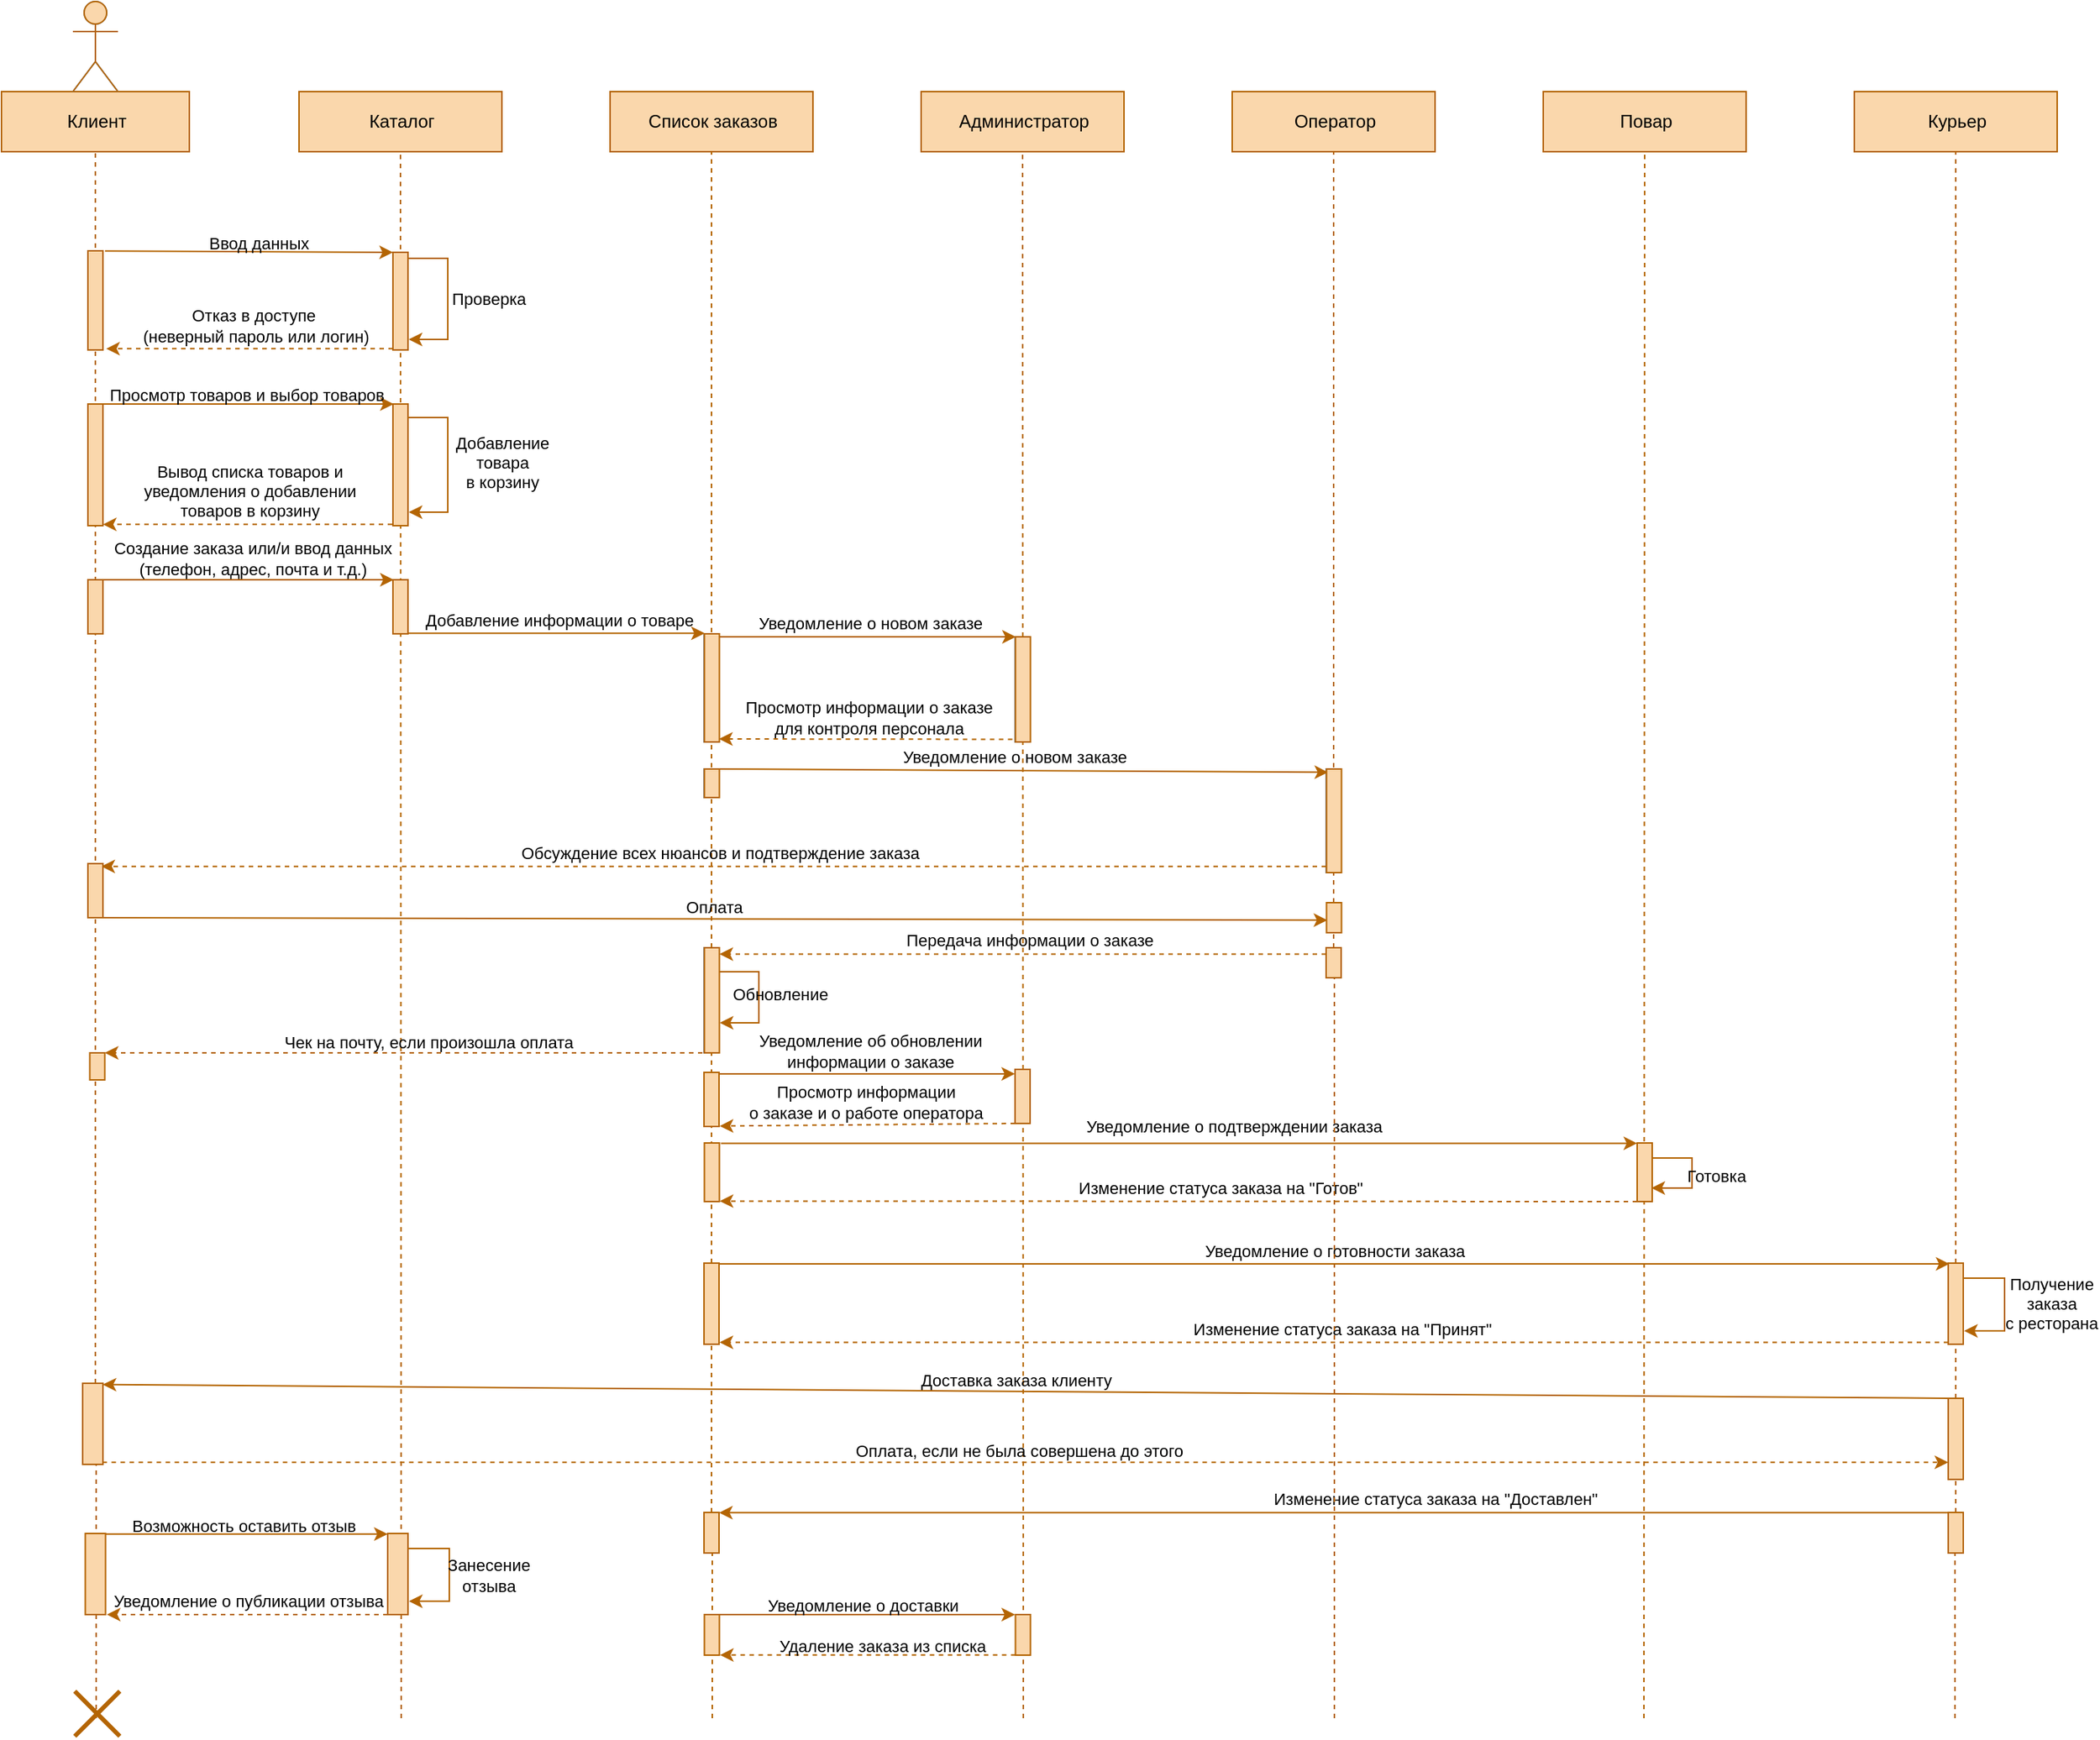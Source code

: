 <mxfile version="20.7.4" type="github">
  <diagram id="RHAZrWQLRDkT96S_gRnY" name="Диаграмма2 || Доставка Суши">
    <mxGraphModel dx="2004" dy="1154" grid="1" gridSize="10" guides="1" tooltips="1" connect="1" arrows="1" fold="1" page="0" pageScale="1" pageWidth="827" pageHeight="1169" math="0" shadow="0">
      <root>
        <mxCell id="0" />
        <mxCell id="1" parent="0" />
        <mxCell id="8JBFVGu5TRE_8UB1eVMB-9" value="" style="endArrow=none;dashed=1;html=1;strokeWidth=1;rounded=0;startArrow=none;fillColor=#fad7ac;strokeColor=#b46504;" edge="1" parent="1" target="-lnSjmOPSwvC8dsKI3XS-88">
          <mxGeometry width="50" height="50" relative="1" as="geometry">
            <mxPoint x="135" y="1143" as="sourcePoint" />
            <mxPoint x="134.509" y="100" as="targetPoint" />
          </mxGeometry>
        </mxCell>
        <mxCell id="8JBFVGu5TRE_8UB1eVMB-11" value="" style="endArrow=none;dashed=1;html=1;strokeWidth=1;rounded=0;startArrow=none;fillColor=#fad7ac;strokeColor=#b46504;" edge="1" parent="1" target="-lnSjmOPSwvC8dsKI3XS-112">
          <mxGeometry width="50" height="50" relative="1" as="geometry">
            <mxPoint x="545.0" y="1143" as="sourcePoint" />
            <mxPoint x="545.0" y="894" as="targetPoint" />
          </mxGeometry>
        </mxCell>
        <mxCell id="8JBFVGu5TRE_8UB1eVMB-4" value="" style="endArrow=none;dashed=1;html=1;strokeWidth=1;rounded=0;startArrow=none;fillColor=#fad7ac;strokeColor=#b46504;" edge="1" parent="1" source="-lnSjmOPSwvC8dsKI3XS-112" target="-lnSjmOPSwvC8dsKI3XS-79">
          <mxGeometry width="50" height="50" relative="1" as="geometry">
            <mxPoint x="545" y="1143" as="sourcePoint" />
            <mxPoint x="544.509" y="100" as="targetPoint" />
          </mxGeometry>
        </mxCell>
        <mxCell id="8JBFVGu5TRE_8UB1eVMB-5" value="" style="endArrow=none;dashed=1;html=1;strokeWidth=1;rounded=0;startArrow=none;fillColor=#fad7ac;strokeColor=#b46504;" edge="1" parent="1" source="-lnSjmOPSwvC8dsKI3XS-85" target="-lnSjmOPSwvC8dsKI3XS-80">
          <mxGeometry width="50" height="50" relative="1" as="geometry">
            <mxPoint x="1372.5" y="1044" as="sourcePoint" />
            <mxPoint x="1372.5" y="100" as="targetPoint" />
          </mxGeometry>
        </mxCell>
        <mxCell id="-lnSjmOPSwvC8dsKI3XS-1" value="Клиент" style="html=1;rounded=0;fillColor=#fad7ac;strokeColor=#b46504;" parent="1" vertex="1">
          <mxGeometry x="72" y="60" width="125" height="40" as="geometry" />
        </mxCell>
        <mxCell id="-lnSjmOPSwvC8dsKI3XS-2" value="" style="endArrow=none;dashed=1;html=1;strokeWidth=1;rounded=0;startArrow=none;fillColor=#fad7ac;strokeColor=#b46504;" parent="1" target="-lnSjmOPSwvC8dsKI3XS-1" edge="1" source="-lnSjmOPSwvC8dsKI3XS-88">
          <mxGeometry width="50" height="50" relative="1" as="geometry">
            <mxPoint x="135" y="1143" as="sourcePoint" />
            <mxPoint x="134.08" y="123" as="targetPoint" />
          </mxGeometry>
        </mxCell>
        <mxCell id="-lnSjmOPSwvC8dsKI3XS-3" value="" style="shape=umlActor;verticalLabelPosition=bottom;verticalAlign=top;html=1;rounded=0;fillColor=#dae8fc;strokeColor=#6c8ebf;" parent="1" vertex="1">
          <mxGeometry x="119.5" width="30" height="60" as="geometry" />
        </mxCell>
        <mxCell id="-lnSjmOPSwvC8dsKI3XS-4" value="Каталог" style="html=1;rounded=0;fillColor=#dae8fc;strokeColor=#6c8ebf;" parent="1" vertex="1">
          <mxGeometry x="270" y="60" width="135" height="40" as="geometry" />
        </mxCell>
        <mxCell id="-lnSjmOPSwvC8dsKI3XS-5" value="" style="endArrow=none;dashed=1;html=1;strokeWidth=1;rounded=0;startArrow=none;fillColor=#fad7ac;strokeColor=#b46504;" parent="1" target="-lnSjmOPSwvC8dsKI3XS-4" edge="1">
          <mxGeometry width="50" height="50" relative="1" as="geometry">
            <mxPoint x="338" y="1143" as="sourcePoint" />
            <mxPoint x="337.08" y="123" as="targetPoint" />
          </mxGeometry>
        </mxCell>
        <mxCell id="-lnSjmOPSwvC8dsKI3XS-6" value="" style="html=1;points=[];perimeter=orthogonalPerimeter;rounded=0;fillColor=#dae8fc;strokeColor=#6c8ebf;" parent="1" vertex="1">
          <mxGeometry x="129.5" y="166" width="10" height="66" as="geometry" />
        </mxCell>
        <mxCell id="-lnSjmOPSwvC8dsKI3XS-7" value="" style="endArrow=classic;html=1;rounded=0;exitX=1.133;exitY=0.002;exitDx=0;exitDy=0;exitPerimeter=0;fillColor=#fad7ac;strokeColor=#b46504;" parent="1" source="-lnSjmOPSwvC8dsKI3XS-6" target="-lnSjmOPSwvC8dsKI3XS-9" edge="1">
          <mxGeometry width="50" height="50" relative="1" as="geometry">
            <mxPoint x="189" y="187" as="sourcePoint" />
            <mxPoint x="315" y="187" as="targetPoint" />
          </mxGeometry>
        </mxCell>
        <mxCell id="-lnSjmOPSwvC8dsKI3XS-8" value="Ввод данных" style="edgeLabel;html=1;align=center;verticalAlign=middle;resizable=0;points=[];rounded=0;labelBackgroundColor=none;" parent="-lnSjmOPSwvC8dsKI3XS-7" vertex="1" connectable="0">
          <mxGeometry x="-0.217" relative="1" as="geometry">
            <mxPoint x="27" y="-6" as="offset" />
          </mxGeometry>
        </mxCell>
        <mxCell id="-lnSjmOPSwvC8dsKI3XS-9" value="" style="html=1;points=[];perimeter=orthogonalPerimeter;rounded=0;fillColor=#fad7ac;strokeColor=#b46504;" parent="1" vertex="1">
          <mxGeometry x="332.5" y="167" width="10" height="65" as="geometry" />
        </mxCell>
        <mxCell id="-lnSjmOPSwvC8dsKI3XS-10" value="" style="endArrow=classic;html=1;rounded=0;fillColor=#fad7ac;strokeColor=#b46504;dashed=1;entryX=1.217;entryY=0.987;entryDx=0;entryDy=0;entryPerimeter=0;" parent="1" source="-lnSjmOPSwvC8dsKI3XS-9" target="-lnSjmOPSwvC8dsKI3XS-6" edge="1">
          <mxGeometry width="50" height="50" relative="1" as="geometry">
            <mxPoint x="149.83" y="175.18" as="sourcePoint" />
            <mxPoint x="140" y="253" as="targetPoint" />
          </mxGeometry>
        </mxCell>
        <mxCell id="-lnSjmOPSwvC8dsKI3XS-11" value="Отказ в доступе&amp;nbsp;&lt;br&gt;(неверный пароль или логин)" style="edgeLabel;html=1;align=center;verticalAlign=middle;resizable=0;points=[];rounded=0;labelBackgroundColor=none;" parent="-lnSjmOPSwvC8dsKI3XS-10" vertex="1" connectable="0">
          <mxGeometry x="-0.217" relative="1" as="geometry">
            <mxPoint x="-17" y="-15" as="offset" />
          </mxGeometry>
        </mxCell>
        <mxCell id="-lnSjmOPSwvC8dsKI3XS-12" value="&lt;span style=&quot;color: rgba(0, 0, 0, 0); font-family: monospace; font-size: 0px; text-align: start;&quot;&gt;%3CmxGraphModel%3E%3Croot%3E%3CmxCell%20id%3D%220%22%2F%3E%3CmxCell%20id%3D%221%22%20parent%3D%220%22%2F%3E%3CmxCell%20id%3D%222%22%20value%3D%22%22%20style%3D%22html%3D1%3Bpoints%3D%5B%5D%3Bperimeter%3DorthogonalPerimeter%3B%22%20vertex%3D%221%22%20parent%3D%221%22%3E%3CmxGeometry%20x%3D%2275%22%20y%3D%22280%22%20width%3D%2210%22%20height%3D%2240%22%20as%3D%22geometry%22%2F%3E%3C%2FmxCell%3E%3C%2Froot%3E%3C%2FmxGraphModel%3E&lt;/span&gt;" style="html=1;points=[];perimeter=orthogonalPerimeter;rounded=0;fillColor=#dae8fc;strokeColor=#6c8ebf;" parent="1" vertex="1">
          <mxGeometry x="129.5" y="268" width="10" height="81" as="geometry" />
        </mxCell>
        <mxCell id="-lnSjmOPSwvC8dsKI3XS-13" value="" style="html=1;points=[];perimeter=orthogonalPerimeter;rounded=0;fillColor=#fad7ac;strokeColor=#b46504;" parent="1" vertex="1">
          <mxGeometry x="332.5" y="268" width="10" height="81" as="geometry" />
        </mxCell>
        <mxCell id="-lnSjmOPSwvC8dsKI3XS-14" value="" style="endArrow=classic;html=1;rounded=0;fillColor=#fad7ac;strokeColor=#b46504;" parent="1" edge="1">
          <mxGeometry width="50" height="50" relative="1" as="geometry">
            <mxPoint x="139.5" y="268" as="sourcePoint" />
            <mxPoint x="333" y="268" as="targetPoint" />
          </mxGeometry>
        </mxCell>
        <mxCell id="-lnSjmOPSwvC8dsKI3XS-15" value="Просмотр товаров и выбор товаров" style="edgeLabel;html=1;align=center;verticalAlign=middle;resizable=0;points=[];rounded=0;labelBackgroundColor=none;" parent="-lnSjmOPSwvC8dsKI3XS-14" vertex="1" connectable="0">
          <mxGeometry x="-0.217" relative="1" as="geometry">
            <mxPoint x="19" y="-6" as="offset" />
          </mxGeometry>
        </mxCell>
        <mxCell id="-lnSjmOPSwvC8dsKI3XS-16" value="" style="endArrow=classic;html=1;rounded=0;fillColor=#fad7ac;strokeColor=#b46504;dashed=1;" parent="1" edge="1">
          <mxGeometry width="50" height="50" relative="1" as="geometry">
            <mxPoint x="332" y="348.17" as="sourcePoint" />
            <mxPoint x="139.5" y="348.17" as="targetPoint" />
          </mxGeometry>
        </mxCell>
        <mxCell id="-lnSjmOPSwvC8dsKI3XS-17" value="Вывод списка товаров и &lt;br&gt;уведомления о добавлении &lt;br&gt;товаров в корзину" style="edgeLabel;html=1;align=center;verticalAlign=middle;resizable=0;points=[];rounded=0;labelBackgroundColor=none;" parent="-lnSjmOPSwvC8dsKI3XS-16" vertex="1" connectable="0">
          <mxGeometry x="-0.217" relative="1" as="geometry">
            <mxPoint x="-20" y="-22" as="offset" />
          </mxGeometry>
        </mxCell>
        <mxCell id="-lnSjmOPSwvC8dsKI3XS-18" value="Список заказов" style="html=1;rounded=0;fillColor=#fad7ac;strokeColor=#b46504;" parent="1" vertex="1">
          <mxGeometry x="477" y="60" width="135" height="40" as="geometry" />
        </mxCell>
        <mxCell id="-lnSjmOPSwvC8dsKI3XS-19" value="" style="endArrow=none;dashed=1;html=1;strokeWidth=1;rounded=0;startArrow=none;fillColor=#fad7ac;strokeColor=#b46504;" parent="1" target="-lnSjmOPSwvC8dsKI3XS-18" edge="1" source="-lnSjmOPSwvC8dsKI3XS-79">
          <mxGeometry width="50" height="50" relative="1" as="geometry">
            <mxPoint x="545" y="1143" as="sourcePoint" />
            <mxPoint x="544.08" y="123" as="targetPoint" />
          </mxGeometry>
        </mxCell>
        <mxCell id="-lnSjmOPSwvC8dsKI3XS-20" value="" style="endArrow=classic;html=1;rounded=0;fillColor=#fad7ac;strokeColor=#b46504;edgeStyle=orthogonalEdgeStyle;entryX=1.054;entryY=0.89;entryDx=0;entryDy=0;entryPerimeter=0;" parent="1" source="-lnSjmOPSwvC8dsKI3XS-13" target="-lnSjmOPSwvC8dsKI3XS-13" edge="1">
          <mxGeometry width="50" height="50" relative="1" as="geometry">
            <mxPoint x="149.83" y="175.18" as="sourcePoint" />
            <mxPoint x="351" y="340" as="targetPoint" />
            <Array as="points">
              <mxPoint x="369" y="277" />
              <mxPoint x="369" y="340" />
              <mxPoint x="343" y="340" />
            </Array>
          </mxGeometry>
        </mxCell>
        <mxCell id="-lnSjmOPSwvC8dsKI3XS-21" value="Добавление &lt;br&gt;товара &lt;br&gt;в корзину" style="edgeLabel;html=1;align=center;verticalAlign=middle;resizable=0;points=[];rounded=0;labelBackgroundColor=none;" parent="-lnSjmOPSwvC8dsKI3XS-20" vertex="1" connectable="0">
          <mxGeometry x="-0.217" relative="1" as="geometry">
            <mxPoint x="36" y="11" as="offset" />
          </mxGeometry>
        </mxCell>
        <mxCell id="-lnSjmOPSwvC8dsKI3XS-22" value="Оператор" style="html=1;rounded=0;fillColor=#fad7ac;strokeColor=#b46504;" parent="1" vertex="1">
          <mxGeometry x="891" y="60" width="135" height="40" as="geometry" />
        </mxCell>
        <mxCell id="-lnSjmOPSwvC8dsKI3XS-23" value="Администратор" style="html=1;rounded=0;fillColor=#fad7ac;strokeColor=#b46504;" parent="1" vertex="1">
          <mxGeometry x="684" y="60" width="135" height="40" as="geometry" />
        </mxCell>
        <mxCell id="-lnSjmOPSwvC8dsKI3XS-24" value="" style="endArrow=none;dashed=1;html=1;strokeWidth=1;rounded=0;startArrow=none;fillColor=#fad7ac;strokeColor=#b46504;" parent="1" target="-lnSjmOPSwvC8dsKI3XS-23" edge="1">
          <mxGeometry width="50" height="50" relative="1" as="geometry">
            <mxPoint x="752" y="1143" as="sourcePoint" />
            <mxPoint x="751.08" y="123" as="targetPoint" />
          </mxGeometry>
        </mxCell>
        <mxCell id="-lnSjmOPSwvC8dsKI3XS-25" value="" style="html=1;points=[];perimeter=orthogonalPerimeter;rounded=0;fillColor=#fad7ac;strokeColor=#b46504;" parent="1" vertex="1">
          <mxGeometry x="129.5" y="385" width="10" height="36" as="geometry" />
        </mxCell>
        <mxCell id="-lnSjmOPSwvC8dsKI3XS-26" value="" style="html=1;points=[];perimeter=orthogonalPerimeter;rounded=0;fillColor=#fad7ac;strokeColor=#b46504;" parent="1" vertex="1">
          <mxGeometry x="332.5" y="385" width="10" height="36" as="geometry" />
        </mxCell>
        <mxCell id="-lnSjmOPSwvC8dsKI3XS-27" value="" style="endArrow=classic;html=1;rounded=0;fillColor=#fad7ac;strokeColor=#b46504;" parent="1" edge="1">
          <mxGeometry width="50" height="50" relative="1" as="geometry">
            <mxPoint x="139.5" y="385" as="sourcePoint" />
            <mxPoint x="333" y="385" as="targetPoint" />
          </mxGeometry>
        </mxCell>
        <mxCell id="-lnSjmOPSwvC8dsKI3XS-28" value="Создание заказа или/и ввод данных&lt;br&gt;(телефон, адрес, почта и т.д.)" style="edgeLabel;html=1;align=center;verticalAlign=middle;resizable=0;points=[];rounded=0;labelBackgroundColor=none;" parent="-lnSjmOPSwvC8dsKI3XS-27" vertex="1" connectable="0">
          <mxGeometry x="-0.217" relative="1" as="geometry">
            <mxPoint x="23" y="-14" as="offset" />
          </mxGeometry>
        </mxCell>
        <mxCell id="-lnSjmOPSwvC8dsKI3XS-29" value="" style="html=1;points=[];perimeter=orthogonalPerimeter;rounded=0;fillColor=#dae8fc;strokeColor=#6c8ebf;" parent="1" vertex="1">
          <mxGeometry x="539.5" y="421" width="10" height="72" as="geometry" />
        </mxCell>
        <mxCell id="-lnSjmOPSwvC8dsKI3XS-30" value="" style="endArrow=classic;html=1;rounded=0;fillColor=#fad7ac;strokeColor=#b46504;" parent="1" edge="1">
          <mxGeometry width="50" height="50" relative="1" as="geometry">
            <mxPoint x="342.5" y="420.66" as="sourcePoint" />
            <mxPoint x="540" y="420.66" as="targetPoint" />
          </mxGeometry>
        </mxCell>
        <mxCell id="-lnSjmOPSwvC8dsKI3XS-31" value="Добавление информации о товаре" style="edgeLabel;html=1;align=center;verticalAlign=middle;resizable=0;points=[];rounded=0;labelBackgroundColor=none;" parent="-lnSjmOPSwvC8dsKI3XS-30" vertex="1" connectable="0">
          <mxGeometry x="-0.217" relative="1" as="geometry">
            <mxPoint x="23" y="-9" as="offset" />
          </mxGeometry>
        </mxCell>
        <mxCell id="-lnSjmOPSwvC8dsKI3XS-32" value="" style="html=1;points=[];perimeter=orthogonalPerimeter;rounded=0;fillColor=#dae8fc;strokeColor=#6c8ebf;" parent="1" vertex="1">
          <mxGeometry x="746.5" y="423" width="10" height="70" as="geometry" />
        </mxCell>
        <mxCell id="-lnSjmOPSwvC8dsKI3XS-33" value="" style="endArrow=classic;html=1;rounded=0;fillColor=#fad7ac;strokeColor=#b46504;" parent="1" edge="1">
          <mxGeometry width="50" height="50" relative="1" as="geometry">
            <mxPoint x="549.5" y="423.0" as="sourcePoint" />
            <mxPoint x="747" y="423.0" as="targetPoint" />
          </mxGeometry>
        </mxCell>
        <mxCell id="-lnSjmOPSwvC8dsKI3XS-34" value="Уведомление о новом заказе" style="edgeLabel;html=1;align=center;verticalAlign=middle;resizable=0;points=[];rounded=0;labelBackgroundColor=none;" parent="-lnSjmOPSwvC8dsKI3XS-33" vertex="1" connectable="0">
          <mxGeometry x="-0.217" relative="1" as="geometry">
            <mxPoint x="23" y="-9" as="offset" />
          </mxGeometry>
        </mxCell>
        <mxCell id="-lnSjmOPSwvC8dsKI3XS-35" value="" style="endArrow=none;dashed=1;html=1;strokeWidth=1;rounded=0;startArrow=none;fillColor=#fad7ac;strokeColor=#b46504;" parent="1" target="-lnSjmOPSwvC8dsKI3XS-22" edge="1" source="8JBFVGu5TRE_8UB1eVMB-1">
          <mxGeometry width="50" height="50" relative="1" as="geometry">
            <mxPoint x="959" y="1143" as="sourcePoint" />
            <mxPoint x="958.16" y="123" as="targetPoint" />
          </mxGeometry>
        </mxCell>
        <mxCell id="-lnSjmOPSwvC8dsKI3XS-36" value="" style="html=1;points=[];perimeter=orthogonalPerimeter;rounded=0;fillColor=#dae8fc;strokeColor=#6c8ebf;" parent="1" vertex="1">
          <mxGeometry x="539.5" y="511" width="10" height="19" as="geometry" />
        </mxCell>
        <mxCell id="-lnSjmOPSwvC8dsKI3XS-37" value="" style="html=1;points=[];perimeter=orthogonalPerimeter;rounded=0;fillColor=#dae8fc;strokeColor=#6c8ebf;" parent="1" vertex="1">
          <mxGeometry x="953.5" y="511" width="10" height="69" as="geometry" />
        </mxCell>
        <mxCell id="-lnSjmOPSwvC8dsKI3XS-38" value="" style="endArrow=classic;html=1;rounded=0;fillColor=#fad7ac;strokeColor=#b46504;entryX=0.136;entryY=0.032;entryDx=0;entryDy=0;entryPerimeter=0;" parent="1" target="-lnSjmOPSwvC8dsKI3XS-37" edge="1">
          <mxGeometry width="50" height="50" relative="1" as="geometry">
            <mxPoint x="549.5" y="511" as="sourcePoint" />
            <mxPoint x="747" y="511" as="targetPoint" />
          </mxGeometry>
        </mxCell>
        <mxCell id="-lnSjmOPSwvC8dsKI3XS-39" value="Уведомление о новом заказе" style="edgeLabel;html=1;align=center;verticalAlign=middle;resizable=0;points=[];rounded=0;labelBackgroundColor=none;" parent="-lnSjmOPSwvC8dsKI3XS-38" vertex="1" connectable="0">
          <mxGeometry x="-0.217" relative="1" as="geometry">
            <mxPoint x="38" y="-9" as="offset" />
          </mxGeometry>
        </mxCell>
        <mxCell id="-lnSjmOPSwvC8dsKI3XS-40" value="" style="endArrow=classic;html=1;rounded=0;fillColor=#fad7ac;strokeColor=#b46504;entryX=0.898;entryY=0.051;entryDx=0;entryDy=0;entryPerimeter=0;dashed=1;" parent="1" source="-lnSjmOPSwvC8dsKI3XS-37" target="-lnSjmOPSwvC8dsKI3XS-42" edge="1">
          <mxGeometry width="50" height="50" relative="1" as="geometry">
            <mxPoint x="945" y="601" as="sourcePoint" />
            <mxPoint x="558" y="610" as="targetPoint" />
          </mxGeometry>
        </mxCell>
        <mxCell id="-lnSjmOPSwvC8dsKI3XS-41" value="Обсуждение всех нюансов и подтверждение заказа" style="edgeLabel;html=1;align=center;verticalAlign=middle;resizable=0;points=[];rounded=0;labelBackgroundColor=none;" parent="-lnSjmOPSwvC8dsKI3XS-40" vertex="1" connectable="0">
          <mxGeometry x="-0.217" relative="1" as="geometry">
            <mxPoint x="-85" y="-9" as="offset" />
          </mxGeometry>
        </mxCell>
        <mxCell id="-lnSjmOPSwvC8dsKI3XS-42" value="" style="html=1;points=[];perimeter=orthogonalPerimeter;rounded=0;fillColor=#fad7ac;strokeColor=#b46504;" parent="1" vertex="1">
          <mxGeometry x="129.5" y="574" width="10" height="36" as="geometry" />
        </mxCell>
        <mxCell id="-lnSjmOPSwvC8dsKI3XS-46" value="" style="endArrow=classic;html=1;rounded=0;fillColor=#fad7ac;strokeColor=#b46504;entryX=0.08;entryY=0.054;entryDx=0;entryDy=0;entryPerimeter=0;" parent="1" source="-lnSjmOPSwvC8dsKI3XS-42" edge="1">
          <mxGeometry width="50" height="50" relative="1" as="geometry">
            <mxPoint x="707.02" y="690.996" as="sourcePoint" />
            <mxPoint x="954.3" y="611.62" as="targetPoint" />
          </mxGeometry>
        </mxCell>
        <mxCell id="-lnSjmOPSwvC8dsKI3XS-47" value="Оплата" style="edgeLabel;html=1;align=center;verticalAlign=middle;resizable=0;points=[];rounded=0;labelBackgroundColor=none;" parent="-lnSjmOPSwvC8dsKI3XS-46" vertex="1" connectable="0">
          <mxGeometry x="-0.217" relative="1" as="geometry">
            <mxPoint x="87" y="-8" as="offset" />
          </mxGeometry>
        </mxCell>
        <mxCell id="-lnSjmOPSwvC8dsKI3XS-49" value="" style="endArrow=classic;html=1;rounded=0;fillColor=#ffe6cc;strokeColor=#B46504;entryX=1.031;entryY=0.06;entryDx=0;entryDy=0;entryPerimeter=0;dashed=1;" parent="1" source="8JBFVGu5TRE_8UB1eVMB-1" target="-lnSjmOPSwvC8dsKI3XS-51" edge="1">
          <mxGeometry width="50" height="50" relative="1" as="geometry">
            <mxPoint x="953.5" y="634.2" as="sourcePoint" />
            <mxPoint x="138.48" y="627.996" as="targetPoint" />
          </mxGeometry>
        </mxCell>
        <mxCell id="-lnSjmOPSwvC8dsKI3XS-50" value="Передача информации о заказе" style="edgeLabel;html=1;align=center;verticalAlign=middle;resizable=0;points=[];rounded=0;labelBackgroundColor=none;" parent="-lnSjmOPSwvC8dsKI3XS-49" vertex="1" connectable="0">
          <mxGeometry x="-0.217" relative="1" as="geometry">
            <mxPoint x="-40" y="-9" as="offset" />
          </mxGeometry>
        </mxCell>
        <mxCell id="-lnSjmOPSwvC8dsKI3XS-51" value="" style="html=1;points=[];perimeter=orthogonalPerimeter;rounded=0;fillColor=#dae8fc;strokeColor=#6c8ebf;" parent="1" vertex="1">
          <mxGeometry x="539.5" y="630" width="10" height="70" as="geometry" />
        </mxCell>
        <mxCell id="-lnSjmOPSwvC8dsKI3XS-52" value="" style="endArrow=classic;html=1;rounded=0;fillColor=#fad7ac;strokeColor=#b46504;dashed=1;exitX=-0.176;exitY=1.007;exitDx=0;exitDy=0;exitPerimeter=0;" parent="1" edge="1">
          <mxGeometry width="50" height="50" relative="1" as="geometry">
            <mxPoint x="744.74" y="491.252" as="sourcePoint" />
            <mxPoint x="549.5" y="491" as="targetPoint" />
          </mxGeometry>
        </mxCell>
        <mxCell id="-lnSjmOPSwvC8dsKI3XS-53" value="Просмотр информации о заказе&lt;br&gt;для контроля персонала" style="edgeLabel;html=1;align=center;verticalAlign=middle;resizable=0;points=[];rounded=0;labelBackgroundColor=none;" parent="-lnSjmOPSwvC8dsKI3XS-52" vertex="1" connectable="0">
          <mxGeometry x="-0.217" relative="1" as="geometry">
            <mxPoint x="-19" y="-14" as="offset" />
          </mxGeometry>
        </mxCell>
        <mxCell id="-lnSjmOPSwvC8dsKI3XS-54" value="Повар" style="html=1;rounded=0;fillColor=#fad7ac;strokeColor=#b46504;" parent="1" vertex="1">
          <mxGeometry x="1098" y="60" width="135" height="40" as="geometry" />
        </mxCell>
        <mxCell id="-lnSjmOPSwvC8dsKI3XS-55" value="Курьер" style="html=1;rounded=0;fillColor=#fad7ac;strokeColor=#b46504;" parent="1" vertex="1">
          <mxGeometry x="1305" y="60" width="135" height="40" as="geometry" />
        </mxCell>
        <mxCell id="-lnSjmOPSwvC8dsKI3XS-56" value="" style="html=1;points=[];perimeter=orthogonalPerimeter;rounded=0;fillColor=#fad7ac;strokeColor=#b46504;" parent="1" vertex="1">
          <mxGeometry x="130.75" y="700" width="10" height="18" as="geometry" />
        </mxCell>
        <mxCell id="-lnSjmOPSwvC8dsKI3XS-57" value="" style="endArrow=classic;html=1;rounded=0;fillColor=#fad7ac;strokeColor=#b46504;exitX=0.5;exitY=1;exitDx=0;exitDy=0;exitPerimeter=0;dashed=1;" parent="1" source="-lnSjmOPSwvC8dsKI3XS-51" target="-lnSjmOPSwvC8dsKI3XS-56" edge="1">
          <mxGeometry width="50" height="50" relative="1" as="geometry">
            <mxPoint x="333" y="655" as="sourcePoint" />
            <mxPoint x="147.48" y="584.836" as="targetPoint" />
            <Array as="points" />
          </mxGeometry>
        </mxCell>
        <mxCell id="-lnSjmOPSwvC8dsKI3XS-58" value="Чек на почту, если произошла оплата" style="edgeLabel;html=1;align=center;verticalAlign=middle;resizable=0;points=[];rounded=0;labelBackgroundColor=none;" parent="-lnSjmOPSwvC8dsKI3XS-57" vertex="1" connectable="0">
          <mxGeometry x="-0.217" relative="1" as="geometry">
            <mxPoint x="-31" y="-7" as="offset" />
          </mxGeometry>
        </mxCell>
        <mxCell id="-lnSjmOPSwvC8dsKI3XS-59" value="" style="html=1;points=[];perimeter=orthogonalPerimeter;rounded=0;fillColor=#fad7ac;strokeColor=#b46504;" parent="1" vertex="1">
          <mxGeometry x="746.5" y="711" width="10" height="36" as="geometry" />
        </mxCell>
        <mxCell id="-lnSjmOPSwvC8dsKI3XS-60" value="" style="html=1;points=[];perimeter=orthogonalPerimeter;rounded=0;fillColor=#fad7ac;strokeColor=#b46504;" parent="1" vertex="1">
          <mxGeometry x="539.5" y="713" width="10" height="36" as="geometry" />
        </mxCell>
        <mxCell id="-lnSjmOPSwvC8dsKI3XS-61" value="" style="endArrow=classic;html=1;rounded=0;fillColor=#fad7ac;strokeColor=#b46504;entryX=1.046;entryY=0.992;entryDx=0;entryDy=0;entryPerimeter=0;dashed=1;" parent="1" source="-lnSjmOPSwvC8dsKI3XS-59" target="-lnSjmOPSwvC8dsKI3XS-60" edge="1">
          <mxGeometry width="50" height="50" relative="1" as="geometry">
            <mxPoint x="962.5" y="639.664" as="sourcePoint" />
            <mxPoint x="559.83" y="639.664" as="targetPoint" />
          </mxGeometry>
        </mxCell>
        <mxCell id="-lnSjmOPSwvC8dsKI3XS-62" value="Просмотр информации &lt;br&gt;о заказе и о работе оператора" style="edgeLabel;html=1;align=center;verticalAlign=middle;resizable=0;points=[];rounded=0;labelBackgroundColor=none;" parent="-lnSjmOPSwvC8dsKI3XS-61" vertex="1" connectable="0">
          <mxGeometry x="-0.217" relative="1" as="geometry">
            <mxPoint x="-23" y="-15" as="offset" />
          </mxGeometry>
        </mxCell>
        <mxCell id="-lnSjmOPSwvC8dsKI3XS-63" value="" style="endArrow=classic;html=1;rounded=0;fillColor=#fad7ac;strokeColor=#b46504;exitX=1.046;exitY=0.027;exitDx=0;exitDy=0;exitPerimeter=0;" parent="1" source="-lnSjmOPSwvC8dsKI3XS-60" target="-lnSjmOPSwvC8dsKI3XS-59" edge="1">
          <mxGeometry width="50" height="50" relative="1" as="geometry">
            <mxPoint x="567" y="682" as="sourcePoint" />
            <mxPoint x="747.0" y="682" as="targetPoint" />
          </mxGeometry>
        </mxCell>
        <mxCell id="-lnSjmOPSwvC8dsKI3XS-64" value="Уведомление об обновлении &lt;br&gt;информации о заказе" style="edgeLabel;html=1;align=center;verticalAlign=middle;resizable=0;points=[];rounded=0;labelBackgroundColor=none;" parent="-lnSjmOPSwvC8dsKI3XS-63" vertex="1" connectable="0">
          <mxGeometry x="-0.217" relative="1" as="geometry">
            <mxPoint x="23" y="-15" as="offset" />
          </mxGeometry>
        </mxCell>
        <mxCell id="-lnSjmOPSwvC8dsKI3XS-65" value="" style="html=1;points=[];perimeter=orthogonalPerimeter;rounded=0;fillColor=#fad7ac;strokeColor=#b46504;" parent="1" vertex="1">
          <mxGeometry x="539.75" y="760" width="10" height="39" as="geometry" />
        </mxCell>
        <mxCell id="-lnSjmOPSwvC8dsKI3XS-66" value="" style="endArrow=none;dashed=1;html=1;strokeWidth=1;rounded=0;startArrow=none;fillColor=#fad7ac;strokeColor=#b46504;" parent="1" target="-lnSjmOPSwvC8dsKI3XS-54" edge="1">
          <mxGeometry width="50" height="50" relative="1" as="geometry">
            <mxPoint x="1165" y="1143" as="sourcePoint" />
            <mxPoint x="1164.91" y="123" as="targetPoint" />
          </mxGeometry>
        </mxCell>
        <mxCell id="-lnSjmOPSwvC8dsKI3XS-67" value="" style="endArrow=none;dashed=1;html=1;strokeWidth=1;rounded=0;startArrow=none;fillColor=#fad7ac;strokeColor=#b46504;" parent="1" source="-lnSjmOPSwvC8dsKI3XS-80" target="-lnSjmOPSwvC8dsKI3XS-55" edge="1">
          <mxGeometry width="50" height="50" relative="1" as="geometry">
            <mxPoint x="1372" y="1143" as="sourcePoint" />
            <mxPoint x="1371.91" y="123" as="targetPoint" />
          </mxGeometry>
        </mxCell>
        <mxCell id="-lnSjmOPSwvC8dsKI3XS-68" value="" style="html=1;points=[];perimeter=orthogonalPerimeter;rounded=0;fillColor=#fad7ac;strokeColor=#b46504;" parent="1" vertex="1">
          <mxGeometry x="1160.5" y="760" width="10" height="39" as="geometry" />
        </mxCell>
        <mxCell id="-lnSjmOPSwvC8dsKI3XS-69" value="" style="endArrow=classic;html=1;rounded=0;fillColor=#fad7ac;strokeColor=#b46504;exitX=1.1;exitY=0.005;exitDx=0;exitDy=0;exitPerimeter=0;" parent="1" source="-lnSjmOPSwvC8dsKI3XS-65" target="-lnSjmOPSwvC8dsKI3XS-68" edge="1">
          <mxGeometry width="50" height="50" relative="1" as="geometry">
            <mxPoint x="846.0" y="736.002" as="sourcePoint" />
            <mxPoint x="1042.54" y="736.002" as="targetPoint" />
          </mxGeometry>
        </mxCell>
        <mxCell id="-lnSjmOPSwvC8dsKI3XS-70" value="Уведомление о подтверждении заказа" style="edgeLabel;html=1;align=center;verticalAlign=middle;resizable=0;points=[];rounded=0;labelBackgroundColor=none;" parent="-lnSjmOPSwvC8dsKI3XS-69" vertex="1" connectable="0">
          <mxGeometry x="-0.217" relative="1" as="geometry">
            <mxPoint x="102" y="-11" as="offset" />
          </mxGeometry>
        </mxCell>
        <mxCell id="-lnSjmOPSwvC8dsKI3XS-71" value="" style="endArrow=classic;html=1;rounded=0;fillColor=#fad7ac;strokeColor=#b46504;edgeStyle=orthogonalEdgeStyle;" parent="1" edge="1">
          <mxGeometry width="50" height="50" relative="1" as="geometry">
            <mxPoint x="1170" y="770" as="sourcePoint" />
            <mxPoint x="1170" y="790" as="targetPoint" />
            <Array as="points">
              <mxPoint x="1170" y="770" />
              <mxPoint x="1197" y="770" />
              <mxPoint x="1197" y="790" />
            </Array>
          </mxGeometry>
        </mxCell>
        <mxCell id="-lnSjmOPSwvC8dsKI3XS-72" value="Готовка" style="edgeLabel;html=1;align=center;verticalAlign=middle;resizable=0;points=[];rounded=0;labelBackgroundColor=none;" parent="-lnSjmOPSwvC8dsKI3XS-71" vertex="1" connectable="0">
          <mxGeometry x="-0.217" relative="1" as="geometry">
            <mxPoint x="16" y="10" as="offset" />
          </mxGeometry>
        </mxCell>
        <mxCell id="-lnSjmOPSwvC8dsKI3XS-73" value="" style="endArrow=classic;html=1;rounded=0;fillColor=#fad7ac;strokeColor=#b46504;entryX=1.023;entryY=0.992;entryDx=0;entryDy=0;entryPerimeter=0;dashed=1;" parent="1" target="-lnSjmOPSwvC8dsKI3XS-65" edge="1">
          <mxGeometry width="50" height="50" relative="1" as="geometry">
            <mxPoint x="1160.5" y="799.002" as="sourcePoint" />
            <mxPoint x="963.96" y="799.002" as="targetPoint" />
          </mxGeometry>
        </mxCell>
        <mxCell id="-lnSjmOPSwvC8dsKI3XS-74" value="Изменение статуса заказа на &quot;Готов&quot;" style="edgeLabel;html=1;align=center;verticalAlign=middle;resizable=0;points=[];rounded=0;labelBackgroundColor=none;" parent="-lnSjmOPSwvC8dsKI3XS-73" vertex="1" connectable="0">
          <mxGeometry x="-0.217" relative="1" as="geometry">
            <mxPoint x="-39" y="-9" as="offset" />
          </mxGeometry>
        </mxCell>
        <mxCell id="-lnSjmOPSwvC8dsKI3XS-81" value="" style="endArrow=classic;html=1;rounded=0;fillColor=#fad7ac;strokeColor=#b46504;entryX=0.083;entryY=0.009;entryDx=0;entryDy=0;entryPerimeter=0;" parent="1" source="-lnSjmOPSwvC8dsKI3XS-79" target="-lnSjmOPSwvC8dsKI3XS-80" edge="1">
          <mxGeometry width="50" height="50" relative="1" as="geometry">
            <mxPoint x="549.5" y="880" as="sourcePoint" />
            <mxPoint x="954.86" y="881.152" as="targetPoint" />
          </mxGeometry>
        </mxCell>
        <mxCell id="-lnSjmOPSwvC8dsKI3XS-82" value="Уведомление о готовности заказа" style="edgeLabel;html=1;align=center;verticalAlign=middle;resizable=0;points=[];rounded=0;labelBackgroundColor=none;" parent="-lnSjmOPSwvC8dsKI3XS-81" vertex="1" connectable="0">
          <mxGeometry x="-0.217" relative="1" as="geometry">
            <mxPoint x="89" y="-9" as="offset" />
          </mxGeometry>
        </mxCell>
        <mxCell id="-lnSjmOPSwvC8dsKI3XS-83" value="" style="endArrow=classic;html=1;rounded=0;fillColor=#fad7ac;strokeColor=#b46504;entryX=1.038;entryY=0.976;entryDx=0;entryDy=0;entryPerimeter=0;dashed=1;" parent="1" source="-lnSjmOPSwvC8dsKI3XS-80" target="-lnSjmOPSwvC8dsKI3XS-79" edge="1">
          <mxGeometry width="50" height="50" relative="1" as="geometry">
            <mxPoint x="1367.27" y="915.332" as="sourcePoint" />
            <mxPoint x="963.5" y="914.826" as="targetPoint" />
          </mxGeometry>
        </mxCell>
        <mxCell id="-lnSjmOPSwvC8dsKI3XS-84" value="Изменение статуса заказа на &quot;Принят&quot;" style="edgeLabel;html=1;align=center;verticalAlign=middle;resizable=0;points=[];rounded=0;labelBackgroundColor=none;" parent="-lnSjmOPSwvC8dsKI3XS-83" vertex="1" connectable="0">
          <mxGeometry x="-0.217" relative="1" as="geometry">
            <mxPoint x="-84" y="-9" as="offset" />
          </mxGeometry>
        </mxCell>
        <mxCell id="-lnSjmOPSwvC8dsKI3XS-86" value="" style="endArrow=classic;html=1;rounded=0;fillColor=#fad7ac;strokeColor=#b46504;entryX=0.989;entryY=0.016;entryDx=0;entryDy=0;entryPerimeter=0;" parent="1" source="-lnSjmOPSwvC8dsKI3XS-85" target="-lnSjmOPSwvC8dsKI3XS-88" edge="1">
          <mxGeometry width="50" height="50" relative="1" as="geometry">
            <mxPoint x="1367.5" y="943.002" as="sourcePoint" />
            <mxPoint x="153" y="943" as="targetPoint" />
          </mxGeometry>
        </mxCell>
        <mxCell id="-lnSjmOPSwvC8dsKI3XS-87" value="Доставка заказа клиенту" style="edgeLabel;html=1;align=center;verticalAlign=middle;resizable=0;points=[];rounded=0;labelBackgroundColor=none;" parent="-lnSjmOPSwvC8dsKI3XS-86" vertex="1" connectable="0">
          <mxGeometry x="-0.217" relative="1" as="geometry">
            <mxPoint x="-140" y="-9" as="offset" />
          </mxGeometry>
        </mxCell>
        <mxCell id="-lnSjmOPSwvC8dsKI3XS-89" value="" style="endArrow=classic;html=1;rounded=0;fillColor=#fad7ac;strokeColor=#b46504;edgeStyle=orthogonalEdgeStyle;entryX=1.057;entryY=0.835;entryDx=0;entryDy=0;entryPerimeter=0;" parent="1" target="-lnSjmOPSwvC8dsKI3XS-80" edge="1">
          <mxGeometry width="50" height="50" relative="1" as="geometry">
            <mxPoint x="1380" y="850" as="sourcePoint" />
            <mxPoint x="1377.5" y="929.5" as="targetPoint" />
            <Array as="points">
              <mxPoint x="1378" y="850" />
              <mxPoint x="1405" y="850" />
              <mxPoint x="1405" y="885" />
            </Array>
          </mxGeometry>
        </mxCell>
        <mxCell id="-lnSjmOPSwvC8dsKI3XS-90" value="Получение &lt;br&gt;заказа &lt;br&gt;с ресторана" style="edgeLabel;html=1;align=center;verticalAlign=middle;resizable=0;points=[];rounded=0;labelBackgroundColor=none;" parent="-lnSjmOPSwvC8dsKI3XS-89" vertex="1" connectable="0">
          <mxGeometry x="-0.217" relative="1" as="geometry">
            <mxPoint x="31" y="10" as="offset" />
          </mxGeometry>
        </mxCell>
        <mxCell id="-lnSjmOPSwvC8dsKI3XS-91" value="" style="endArrow=classic;html=1;rounded=0;fillColor=#fad7ac;strokeColor=#b46504;dashed=1;exitX=0.978;exitY=0.975;exitDx=0;exitDy=0;exitPerimeter=0;" parent="1" source="-lnSjmOPSwvC8dsKI3XS-88" target="-lnSjmOPSwvC8dsKI3XS-85" edge="1">
          <mxGeometry width="50" height="50" relative="1" as="geometry">
            <mxPoint x="148.5" y="1013.568" as="sourcePoint" />
            <mxPoint x="962.62" y="1013.568" as="targetPoint" />
          </mxGeometry>
        </mxCell>
        <mxCell id="-lnSjmOPSwvC8dsKI3XS-92" value="Оплата, если не была совершена до этого" style="edgeLabel;html=1;align=center;verticalAlign=middle;resizable=0;points=[];rounded=0;labelBackgroundColor=none;" parent="-lnSjmOPSwvC8dsKI3XS-91" vertex="1" connectable="0">
          <mxGeometry x="-0.217" relative="1" as="geometry">
            <mxPoint x="129" y="-8" as="offset" />
          </mxGeometry>
        </mxCell>
        <mxCell id="-lnSjmOPSwvC8dsKI3XS-93" value="" style="html=1;points=[];perimeter=orthogonalPerimeter;rounded=0;fillColor=#fad7ac;strokeColor=#b46504;" parent="1" vertex="1">
          <mxGeometry x="127.75" y="1020" width="13.5" height="54" as="geometry" />
        </mxCell>
        <mxCell id="-lnSjmOPSwvC8dsKI3XS-94" value="" style="html=1;points=[];perimeter=orthogonalPerimeter;rounded=0;fillColor=#fad7ac;strokeColor=#b46504;" parent="1" vertex="1">
          <mxGeometry x="329" y="1020" width="13.5" height="54" as="geometry" />
        </mxCell>
        <mxCell id="-lnSjmOPSwvC8dsKI3XS-95" value="" style="endArrow=classic;html=1;rounded=0;fillColor=#fad7ac;strokeColor=#b46504;entryX=-0.001;entryY=0.008;entryDx=0;entryDy=0;entryPerimeter=0;" parent="1" source="-lnSjmOPSwvC8dsKI3XS-93" target="-lnSjmOPSwvC8dsKI3XS-94" edge="1">
          <mxGeometry width="50" height="50" relative="1" as="geometry">
            <mxPoint x="140.83" y="1033.002" as="sourcePoint" />
            <mxPoint x="332.5" y="1033.87" as="targetPoint" />
          </mxGeometry>
        </mxCell>
        <mxCell id="-lnSjmOPSwvC8dsKI3XS-96" value="Возможность оставить отзыв" style="edgeLabel;html=1;align=center;verticalAlign=middle;resizable=0;points=[];rounded=0;labelBackgroundColor=none;" parent="-lnSjmOPSwvC8dsKI3XS-95" vertex="1" connectable="0">
          <mxGeometry x="-0.217" relative="1" as="geometry">
            <mxPoint x="18" y="-6" as="offset" />
          </mxGeometry>
        </mxCell>
        <mxCell id="-lnSjmOPSwvC8dsKI3XS-97" value="" style="endArrow=classic;html=1;rounded=0;fillColor=#fad7ac;strokeColor=#b46504;edgeStyle=orthogonalEdgeStyle;entryX=1.047;entryY=0.835;entryDx=0;entryDy=0;entryPerimeter=0;" parent="1" target="-lnSjmOPSwvC8dsKI3XS-94" edge="1" source="-lnSjmOPSwvC8dsKI3XS-94">
          <mxGeometry width="50" height="50" relative="1" as="geometry">
            <mxPoint x="344.25" y="1042" as="sourcePoint" />
            <mxPoint x="344.79" y="1105.09" as="targetPoint" />
            <Array as="points">
              <mxPoint x="370" y="1030" />
              <mxPoint x="370" y="1065" />
            </Array>
          </mxGeometry>
        </mxCell>
        <mxCell id="-lnSjmOPSwvC8dsKI3XS-98" value="Занесение &lt;br&gt;отзыва" style="edgeLabel;html=1;align=center;verticalAlign=middle;resizable=0;points=[];rounded=0;labelBackgroundColor=none;" parent="-lnSjmOPSwvC8dsKI3XS-97" vertex="1" connectable="0">
          <mxGeometry x="-0.217" relative="1" as="geometry">
            <mxPoint x="26" y="10" as="offset" />
          </mxGeometry>
        </mxCell>
        <mxCell id="-lnSjmOPSwvC8dsKI3XS-99" value="" style="endArrow=classic;html=1;rounded=0;fillColor=#fad7ac;strokeColor=#b46504;dashed=1;entryX=1.065;entryY=0.999;entryDx=0;entryDy=0;entryPerimeter=0;" parent="1" source="-lnSjmOPSwvC8dsKI3XS-94" edge="1" target="-lnSjmOPSwvC8dsKI3XS-93">
          <mxGeometry width="50" height="50" relative="1" as="geometry">
            <mxPoint x="332.5" y="1086.6" as="sourcePoint" />
            <mxPoint x="140" y="1086.6" as="targetPoint" />
          </mxGeometry>
        </mxCell>
        <mxCell id="-lnSjmOPSwvC8dsKI3XS-100" value="Уведомление о публикации отзыва" style="edgeLabel;html=1;align=center;verticalAlign=middle;resizable=0;points=[];rounded=0;labelBackgroundColor=none;" parent="-lnSjmOPSwvC8dsKI3XS-99" vertex="1" connectable="0">
          <mxGeometry x="-0.217" relative="1" as="geometry">
            <mxPoint x="-20" y="-9" as="offset" />
          </mxGeometry>
        </mxCell>
        <mxCell id="-lnSjmOPSwvC8dsKI3XS-105" value="" style="html=1;points=[];perimeter=orthogonalPerimeter;rounded=0;fillColor=#fad7ac;strokeColor=#b46504;" parent="1" vertex="1">
          <mxGeometry x="746.75" y="1074" width="10" height="27" as="geometry" />
        </mxCell>
        <mxCell id="-lnSjmOPSwvC8dsKI3XS-106" value="" style="html=1;points=[];perimeter=orthogonalPerimeter;rounded=0;fillColor=#fad7ac;strokeColor=#b46504;" parent="1" vertex="1">
          <mxGeometry x="539.75" y="1074" width="10" height="27" as="geometry" />
        </mxCell>
        <mxCell id="-lnSjmOPSwvC8dsKI3XS-107" value="" style="endArrow=classic;html=1;rounded=0;fillColor=#fad7ac;strokeColor=#b46504;dashed=1;entryX=1.039;entryY=0.996;entryDx=0;entryDy=0;entryPerimeter=0;" parent="1" source="-lnSjmOPSwvC8dsKI3XS-105" target="-lnSjmOPSwvC8dsKI3XS-106" edge="1">
          <mxGeometry width="50" height="50" relative="1" as="geometry">
            <mxPoint x="746" y="1115.574" as="sourcePoint" />
            <mxPoint x="549.5" y="1115.574" as="targetPoint" />
          </mxGeometry>
        </mxCell>
        <mxCell id="-lnSjmOPSwvC8dsKI3XS-108" value="Удаление заказа из списка" style="edgeLabel;html=1;align=center;verticalAlign=middle;resizable=0;points=[];rounded=0;labelBackgroundColor=none;" parent="-lnSjmOPSwvC8dsKI3XS-107" vertex="1" connectable="0">
          <mxGeometry x="-0.217" relative="1" as="geometry">
            <mxPoint x="-12" y="-6" as="offset" />
          </mxGeometry>
        </mxCell>
        <mxCell id="-lnSjmOPSwvC8dsKI3XS-109" value="" style="endArrow=classic;html=1;rounded=0;fillColor=#fad7ac;strokeColor=#b46504;entryX=-0.022;entryY=0;entryDx=0;entryDy=0;entryPerimeter=0;" parent="1" source="-lnSjmOPSwvC8dsKI3XS-106" target="-lnSjmOPSwvC8dsKI3XS-105" edge="1">
          <mxGeometry width="50" height="50" relative="1" as="geometry">
            <mxPoint x="549.5" y="1097.572" as="sourcePoint" />
            <mxPoint x="740.737" y="1097.572" as="targetPoint" />
          </mxGeometry>
        </mxCell>
        <mxCell id="-lnSjmOPSwvC8dsKI3XS-110" value="Уведомление о доставки" style="edgeLabel;html=1;align=center;verticalAlign=middle;resizable=0;points=[];rounded=0;labelBackgroundColor=none;" parent="-lnSjmOPSwvC8dsKI3XS-109" vertex="1" connectable="0">
          <mxGeometry x="-0.217" relative="1" as="geometry">
            <mxPoint x="18" y="-6" as="offset" />
          </mxGeometry>
        </mxCell>
        <mxCell id="-lnSjmOPSwvC8dsKI3XS-111" value="" style="shape=umlDestroy;whiteSpace=wrap;html=1;strokeWidth=3;labelBackgroundColor=default;rounded=0;fillColor=#fad7ac;strokeColor=#b46504;" parent="1" vertex="1">
          <mxGeometry x="120.75" y="1125" width="30" height="30" as="geometry" />
        </mxCell>
        <mxCell id="-lnSjmOPSwvC8dsKI3XS-113" value="" style="endArrow=classic;html=1;rounded=0;fillColor=#fad7ac;strokeColor=#b46504;exitX=0.006;exitY=0.005;exitDx=0;exitDy=0;exitPerimeter=0;" parent="1" source="-lnSjmOPSwvC8dsKI3XS-115" target="-lnSjmOPSwvC8dsKI3XS-112" edge="1">
          <mxGeometry width="50" height="50" relative="1" as="geometry">
            <mxPoint x="1373" y="1044" as="sourcePoint" />
            <mxPoint x="1170.5" y="1046.112" as="targetPoint" />
          </mxGeometry>
        </mxCell>
        <mxCell id="-lnSjmOPSwvC8dsKI3XS-114" value="Изменение статуса заказа на &quot;Доставлен&quot;" style="edgeLabel;html=1;align=center;verticalAlign=middle;resizable=0;points=[];rounded=0;labelBackgroundColor=none;" parent="-lnSjmOPSwvC8dsKI3XS-113" vertex="1" connectable="0">
          <mxGeometry x="-0.217" relative="1" as="geometry">
            <mxPoint x="-21" y="-9" as="offset" />
          </mxGeometry>
        </mxCell>
        <mxCell id="-lnSjmOPSwvC8dsKI3XS-115" value="" style="html=1;points=[];perimeter=orthogonalPerimeter;rounded=0;fillColor=#fad7ac;strokeColor=#b46504;" parent="1" vertex="1">
          <mxGeometry x="1367.5" y="1006" width="10" height="27" as="geometry" />
        </mxCell>
        <mxCell id="-lnSjmOPSwvC8dsKI3XS-116" value="" style="endArrow=none;dashed=1;html=1;strokeWidth=1;rounded=0;startArrow=none;fillColor=#ffe6cc;strokeColor=#B46504;" parent="1" target="-lnSjmOPSwvC8dsKI3XS-115" edge="1">
          <mxGeometry width="50" height="50" relative="1" as="geometry">
            <mxPoint x="1372" y="1143" as="sourcePoint" />
            <mxPoint x="1372.491" y="100" as="targetPoint" />
          </mxGeometry>
        </mxCell>
        <mxCell id="-lnSjmOPSwvC8dsKI3XS-117" value="" style="endArrow=classic;html=1;rounded=0;fillColor=#fad7ac;strokeColor=#b46504;edgeStyle=orthogonalEdgeStyle;" parent="1" edge="1">
          <mxGeometry width="50" height="50" relative="1" as="geometry">
            <mxPoint x="343" y="171" as="sourcePoint" />
            <mxPoint x="343" y="225" as="targetPoint" />
            <Array as="points">
              <mxPoint x="343" y="171" />
              <mxPoint x="369" y="171" />
              <mxPoint x="369" y="225" />
              <mxPoint x="343" y="225" />
            </Array>
          </mxGeometry>
        </mxCell>
        <mxCell id="-lnSjmOPSwvC8dsKI3XS-118" value="Проверка" style="edgeLabel;html=1;align=center;verticalAlign=middle;resizable=0;points=[];rounded=0;labelBackgroundColor=none;" parent="-lnSjmOPSwvC8dsKI3XS-117" vertex="1" connectable="0">
          <mxGeometry x="-0.217" relative="1" as="geometry">
            <mxPoint x="27" y="11" as="offset" />
          </mxGeometry>
        </mxCell>
        <mxCell id="SxeewyHJ4f66RhWLO-wg-5" value="" style="endArrow=classic;html=1;rounded=0;fillColor=#fad7ac;strokeColor=#b46504;edgeStyle=orthogonalEdgeStyle;" parent="1" edge="1">
          <mxGeometry width="50" height="50" relative="1" as="geometry">
            <mxPoint x="549.5" y="646" as="sourcePoint" />
            <mxPoint x="550" y="680" as="targetPoint" />
            <Array as="points">
              <mxPoint x="576" y="646" />
              <mxPoint x="576" y="680" />
              <mxPoint x="550" y="680" />
            </Array>
          </mxGeometry>
        </mxCell>
        <mxCell id="SxeewyHJ4f66RhWLO-wg-6" value="Обновление" style="edgeLabel;html=1;align=center;verticalAlign=middle;resizable=0;points=[];rounded=0;labelBackgroundColor=none;" parent="SxeewyHJ4f66RhWLO-wg-5" vertex="1" connectable="0">
          <mxGeometry x="-0.217" relative="1" as="geometry">
            <mxPoint x="14" y="7" as="offset" />
          </mxGeometry>
        </mxCell>
        <mxCell id="sTfGjPoin-vk9VNCby7z-1" value="" style="shape=umlActor;verticalLabelPosition=bottom;verticalAlign=top;html=1;rounded=0;fillColor=#fad7ac;strokeColor=#b46504;" parent="1" vertex="1">
          <mxGeometry x="119.5" width="30" height="60" as="geometry" />
        </mxCell>
        <mxCell id="sTfGjPoin-vk9VNCby7z-2" value="Каталог" style="html=1;rounded=0;fillColor=#fad7ac;strokeColor=#b46504;" parent="1" vertex="1">
          <mxGeometry x="270" y="60" width="135" height="40" as="geometry" />
        </mxCell>
        <mxCell id="sTfGjPoin-vk9VNCby7z-9" value="" style="html=1;points=[];perimeter=orthogonalPerimeter;rounded=0;fillColor=#fad7ac;strokeColor=#b46504;" parent="1" vertex="1">
          <mxGeometry x="129.5" y="166" width="10" height="66" as="geometry" />
        </mxCell>
        <mxCell id="sTfGjPoin-vk9VNCby7z-12" value="&lt;span style=&quot;color: rgba(0, 0, 0, 0); font-family: monospace; font-size: 0px; text-align: start;&quot;&gt;%3CmxGraphModel%3E%3Croot%3E%3CmxCell%20id%3D%220%22%2F%3E%3CmxCell%20id%3D%221%22%20parent%3D%220%22%2F%3E%3CmxCell%20id%3D%222%22%20value%3D%22%22%20style%3D%22html%3D1%3Bpoints%3D%5B%5D%3Bperimeter%3DorthogonalPerimeter%3B%22%20vertex%3D%221%22%20parent%3D%221%22%3E%3CmxGeometry%20x%3D%2275%22%20y%3D%22280%22%20width%3D%2210%22%20height%3D%2240%22%20as%3D%22geometry%22%2F%3E%3C%2FmxCell%3E%3C%2Froot%3E%3C%2FmxGraphModel%3E&lt;/span&gt;" style="html=1;points=[];perimeter=orthogonalPerimeter;rounded=0;fillColor=#fad7ac;strokeColor=#b46504;" parent="1" vertex="1">
          <mxGeometry x="129.5" y="268" width="10" height="81" as="geometry" />
        </mxCell>
        <mxCell id="sTfGjPoin-vk9VNCby7z-21" value="" style="html=1;points=[];perimeter=orthogonalPerimeter;rounded=0;fillColor=#fad7ac;strokeColor=#b46504;" parent="1" vertex="1">
          <mxGeometry x="746.75" y="423" width="10" height="70" as="geometry" />
        </mxCell>
        <mxCell id="sTfGjPoin-vk9VNCby7z-22" value="" style="html=1;points=[];perimeter=orthogonalPerimeter;rounded=0;fillColor=#fad7ac;strokeColor=#b46504;" parent="1" vertex="1">
          <mxGeometry x="539.75" y="421" width="10" height="72" as="geometry" />
        </mxCell>
        <mxCell id="sTfGjPoin-vk9VNCby7z-31" value="" style="html=1;points=[];perimeter=orthogonalPerimeter;rounded=0;fillColor=#fad7ac;strokeColor=#b46504;" parent="1" vertex="1">
          <mxGeometry x="539.75" y="511" width="10" height="19" as="geometry" />
        </mxCell>
        <mxCell id="sTfGjPoin-vk9VNCby7z-32" value="" style="html=1;points=[];perimeter=orthogonalPerimeter;rounded=0;fillColor=#fad7ac;strokeColor=#b46504;" parent="1" vertex="1">
          <mxGeometry x="953.75" y="511" width="10" height="69" as="geometry" />
        </mxCell>
        <mxCell id="sTfGjPoin-vk9VNCby7z-33" value="" style="html=1;points=[];perimeter=orthogonalPerimeter;rounded=0;fillColor=#fad7ac;strokeColor=#b46504;" parent="1" vertex="1">
          <mxGeometry x="953.75" y="600" width="10" height="20" as="geometry" />
        </mxCell>
        <mxCell id="sTfGjPoin-vk9VNCby7z-36" value="" style="html=1;points=[];perimeter=orthogonalPerimeter;rounded=0;fillColor=#fad7ac;strokeColor=#b46504;" parent="1" vertex="1">
          <mxGeometry x="539.75" y="630" width="10" height="70" as="geometry" />
        </mxCell>
        <mxCell id="8JBFVGu5TRE_8UB1eVMB-1" value="" style="html=1;points=[];perimeter=orthogonalPerimeter;rounded=0;fillColor=#fad7ac;strokeColor=#b46504;" vertex="1" parent="1">
          <mxGeometry x="953.5" y="630" width="10" height="20" as="geometry" />
        </mxCell>
        <mxCell id="8JBFVGu5TRE_8UB1eVMB-3" value="" style="endArrow=none;dashed=1;html=1;strokeWidth=1;rounded=0;startArrow=none;fillColor=#fad7ac;strokeColor=#b46504;" edge="1" parent="1" target="8JBFVGu5TRE_8UB1eVMB-1">
          <mxGeometry width="50" height="50" relative="1" as="geometry">
            <mxPoint x="959" y="1143" as="sourcePoint" />
            <mxPoint x="958.509" y="100" as="targetPoint" />
          </mxGeometry>
        </mxCell>
        <mxCell id="-lnSjmOPSwvC8dsKI3XS-79" value="" style="html=1;points=[];perimeter=orthogonalPerimeter;rounded=0;fillColor=#fad7ac;strokeColor=#b46504;" parent="1" vertex="1">
          <mxGeometry x="539.5" y="840" width="10" height="54" as="geometry" />
        </mxCell>
        <mxCell id="-lnSjmOPSwvC8dsKI3XS-80" value="" style="html=1;points=[];perimeter=orthogonalPerimeter;rounded=0;fillColor=#fad7ac;strokeColor=#b46504;" parent="1" vertex="1">
          <mxGeometry x="1367.5" y="840" width="10" height="54" as="geometry" />
        </mxCell>
        <mxCell id="-lnSjmOPSwvC8dsKI3XS-85" value="" style="html=1;points=[];perimeter=orthogonalPerimeter;rounded=0;fillColor=#fad7ac;strokeColor=#b46504;" parent="1" vertex="1">
          <mxGeometry x="1367.5" y="930" width="10" height="54" as="geometry" />
        </mxCell>
        <mxCell id="8JBFVGu5TRE_8UB1eVMB-8" value="" style="endArrow=none;dashed=1;html=1;strokeWidth=1;rounded=0;startArrow=none;fillColor=#fad7ac;strokeColor=#b46504;" edge="1" parent="1" source="-lnSjmOPSwvC8dsKI3XS-115" target="-lnSjmOPSwvC8dsKI3XS-85">
          <mxGeometry width="50" height="50" relative="1" as="geometry">
            <mxPoint x="1372.5" y="1044" as="sourcePoint" />
            <mxPoint x="1372.5" y="894.0" as="targetPoint" />
          </mxGeometry>
        </mxCell>
        <mxCell id="-lnSjmOPSwvC8dsKI3XS-88" value="" style="html=1;points=[];perimeter=orthogonalPerimeter;rounded=0;fillColor=#fad7ac;strokeColor=#b46504;" parent="1" vertex="1">
          <mxGeometry x="126" y="920" width="13.5" height="54" as="geometry" />
        </mxCell>
        <mxCell id="-lnSjmOPSwvC8dsKI3XS-112" value="" style="html=1;points=[];perimeter=orthogonalPerimeter;rounded=0;fillColor=#fad7ac;strokeColor=#b46504;" parent="1" vertex="1">
          <mxGeometry x="539.5" y="1006" width="10" height="27" as="geometry" />
        </mxCell>
      </root>
    </mxGraphModel>
  </diagram>
</mxfile>
